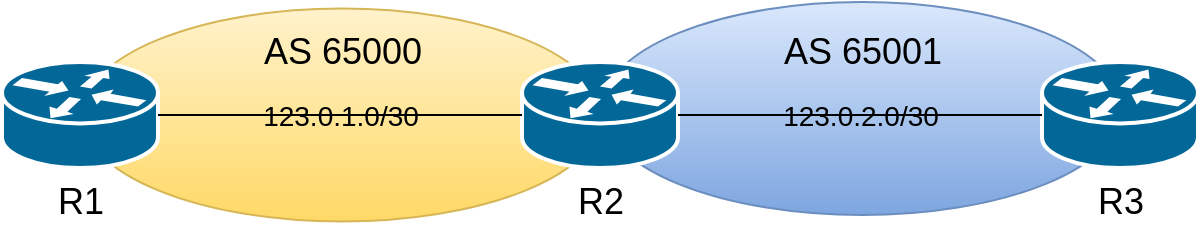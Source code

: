 <mxfile version="21.6.8" type="device">
  <diagram name="Page-1" id="I1kjIbFRUh4cWQAf4BjV">
    <mxGraphModel dx="1418" dy="820" grid="1" gridSize="10" guides="1" tooltips="1" connect="1" arrows="1" fold="1" page="1" pageScale="1" pageWidth="850" pageHeight="1100" math="0" shadow="0">
      <root>
        <mxCell id="0" />
        <mxCell id="1" parent="0" />
        <mxCell id="pDD2Uay9ZGvZ9g7E0dT8-7" value="" style="ellipse;whiteSpace=wrap;html=1;fillColor=#dae8fc;gradientColor=#7ea6e0;strokeColor=#6c8ebf;" vertex="1" parent="1">
          <mxGeometry x="430" y="370" width="260" height="106.5" as="geometry" />
        </mxCell>
        <mxCell id="pDD2Uay9ZGvZ9g7E0dT8-6" value="" style="ellipse;whiteSpace=wrap;html=1;fillColor=#fff2cc;gradientColor=#ffd966;strokeColor=#d6b656;" vertex="1" parent="1">
          <mxGeometry x="170" y="373.25" width="260" height="106.5" as="geometry" />
        </mxCell>
        <mxCell id="pDD2Uay9ZGvZ9g7E0dT8-1" value="&lt;font style=&quot;font-size: 18px;&quot;&gt;R2&lt;/font&gt;" style="shape=mxgraph.cisco.routers.router;sketch=0;html=1;pointerEvents=1;dashed=0;fillColor=#036897;strokeColor=#ffffff;strokeWidth=2;verticalLabelPosition=bottom;verticalAlign=top;align=center;outlineConnect=0;" vertex="1" parent="1">
          <mxGeometry x="390" y="400" width="78" height="53" as="geometry" />
        </mxCell>
        <mxCell id="pDD2Uay9ZGvZ9g7E0dT8-2" value="&lt;font style=&quot;font-size: 18px;&quot;&gt;R1&lt;/font&gt;" style="shape=mxgraph.cisco.routers.router;sketch=0;html=1;pointerEvents=1;dashed=0;fillColor=#036897;strokeColor=#ffffff;strokeWidth=2;verticalLabelPosition=bottom;verticalAlign=top;align=center;outlineConnect=0;" vertex="1" parent="1">
          <mxGeometry x="130" y="400" width="78" height="53" as="geometry" />
        </mxCell>
        <mxCell id="pDD2Uay9ZGvZ9g7E0dT8-3" value="&lt;font style=&quot;font-size: 18px;&quot;&gt;R3&lt;/font&gt;" style="shape=mxgraph.cisco.routers.router;sketch=0;html=1;pointerEvents=1;dashed=0;fillColor=#036897;strokeColor=#ffffff;strokeWidth=2;verticalLabelPosition=bottom;verticalAlign=top;align=center;outlineConnect=0;" vertex="1" parent="1">
          <mxGeometry x="650" y="400" width="78" height="53" as="geometry" />
        </mxCell>
        <mxCell id="pDD2Uay9ZGvZ9g7E0dT8-4" value="&lt;font style=&quot;font-size: 14px;&quot;&gt;123.0.1.0/30&lt;/font&gt;" style="endArrow=none;html=1;rounded=0;exitX=1;exitY=0.5;exitDx=0;exitDy=0;exitPerimeter=0;entryX=0;entryY=0.5;entryDx=0;entryDy=0;entryPerimeter=0;labelBackgroundColor=none;" edge="1" parent="1" source="pDD2Uay9ZGvZ9g7E0dT8-2" target="pDD2Uay9ZGvZ9g7E0dT8-1">
          <mxGeometry width="50" height="50" relative="1" as="geometry">
            <mxPoint x="400" y="450" as="sourcePoint" />
            <mxPoint x="450" y="400" as="targetPoint" />
            <mxPoint as="offset" />
          </mxGeometry>
        </mxCell>
        <mxCell id="pDD2Uay9ZGvZ9g7E0dT8-5" value="123.0.2.0/30" style="endArrow=none;html=1;rounded=0;exitX=1;exitY=0.5;exitDx=0;exitDy=0;exitPerimeter=0;entryX=0;entryY=0.5;entryDx=0;entryDy=0;entryPerimeter=0;labelBackgroundColor=none;fontSize=14;" edge="1" parent="1" source="pDD2Uay9ZGvZ9g7E0dT8-1" target="pDD2Uay9ZGvZ9g7E0dT8-3">
          <mxGeometry width="50" height="50" relative="1" as="geometry">
            <mxPoint x="218" y="437" as="sourcePoint" />
            <mxPoint x="400" y="437" as="targetPoint" />
          </mxGeometry>
        </mxCell>
        <mxCell id="pDD2Uay9ZGvZ9g7E0dT8-8" value="&lt;font style=&quot;font-size: 18px;&quot;&gt;AS 65000&lt;/font&gt;" style="text;html=1;align=center;verticalAlign=middle;resizable=0;points=[];autosize=1;strokeColor=none;fillColor=none;" vertex="1" parent="1">
          <mxGeometry x="250" y="375" width="100" height="40" as="geometry" />
        </mxCell>
        <mxCell id="pDD2Uay9ZGvZ9g7E0dT8-9" value="&lt;font style=&quot;font-size: 18px;&quot;&gt;AS 65001&lt;/font&gt;" style="text;html=1;align=center;verticalAlign=middle;resizable=0;points=[];autosize=1;strokeColor=none;fillColor=none;" vertex="1" parent="1">
          <mxGeometry x="510" y="375" width="100" height="40" as="geometry" />
        </mxCell>
      </root>
    </mxGraphModel>
  </diagram>
</mxfile>
